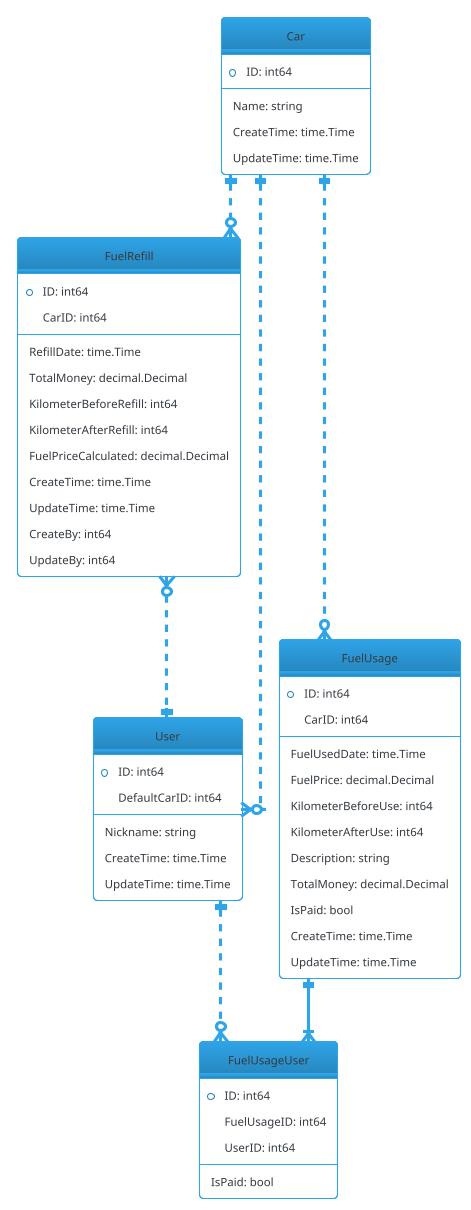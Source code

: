 @startuml fuel-management
!theme cerulean-outline

' hide the spot
hide circle

' avoid problems with angled crows feet
skinparam linetype ortho

entity FuelRefill {
    +ID: int64
    CarID: int64
    --
    RefillDate: time.Time
    TotalMoney: decimal.Decimal
    KilometerBeforeRefill: int64
    KilometerAfterRefill: int64
    FuelPriceCalculated: decimal.Decimal
    CreateTime: time.Time
    UpdateTime: time.Time
    CreateBy: int64
    UpdateBy: int64
}

entity FuelUsageUser {
    +ID: int64
    FuelUsageID: int64
    UserID: int64
    --
    IsPaid: bool
}

entity FuelUsage {
    +ID: int64
    CarID: int64
    --
    FuelUsedDate: time.Time
    FuelPrice: decimal.Decimal
    KilometerBeforeUse: int64
    KilometerAfterUse: int64
    Description: string
    TotalMoney: decimal.Decimal
    IsPaid: bool
    CreateTime: time.Time
    UpdateTime: time.Time
}

entity User {
    +ID: int64
    DefaultCarID: int64
    --
    Nickname: string
    CreateTime: time.Time
    UpdateTime: time.Time
}

entity Car {
    +ID: int64
    --
    Name: string
    CreateTime: time.Time
    UpdateTime: time.Time
}

FuelUsage ||--|{ FuelUsageUser
User ||..o{ FuelUsageUser
FuelRefill }o..|| User
Car ||..o{ FuelUsage
Car ||..o{ FuelRefill
Car ||..o{ User 

@enduml

